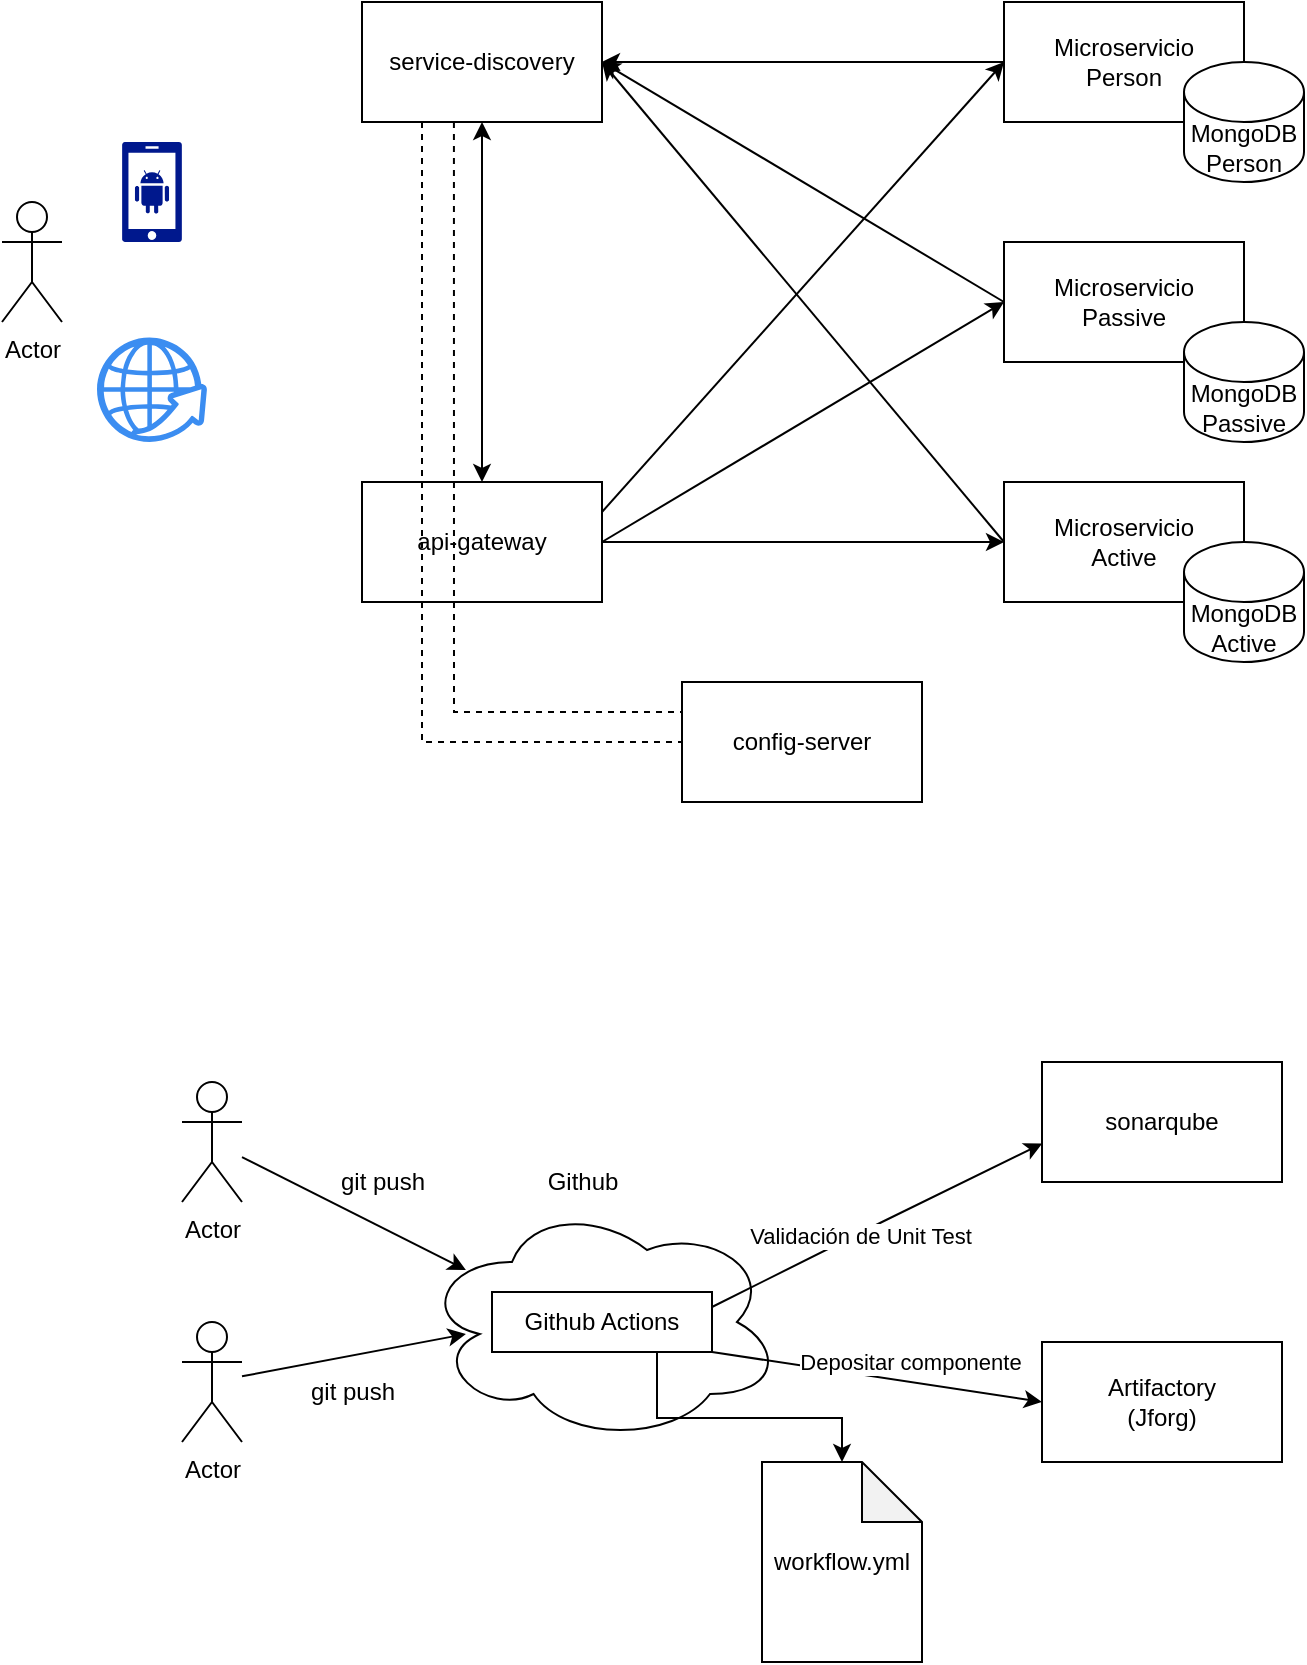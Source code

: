 <mxfile version="20.2.2" type="github">
  <diagram id="ohw8LYgj2lDpm7l70D3n" name="Página-1">
    <mxGraphModel dx="868" dy="482" grid="1" gridSize="10" guides="1" tooltips="1" connect="1" arrows="1" fold="1" page="1" pageScale="1" pageWidth="827" pageHeight="1169" math="0" shadow="0">
      <root>
        <mxCell id="0" />
        <mxCell id="1" parent="0" />
        <mxCell id="Agv2UrrI-BojURcZwNxu-28" value="Microservicio&lt;br&gt;Active" style="rounded=0;whiteSpace=wrap;html=1;" vertex="1" parent="1">
          <mxGeometry x="521" y="330" width="120" height="60" as="geometry" />
        </mxCell>
        <mxCell id="Agv2UrrI-BojURcZwNxu-27" value="Microservicio&lt;br&gt;Passive" style="rounded=0;whiteSpace=wrap;html=1;" vertex="1" parent="1">
          <mxGeometry x="521" y="210" width="120" height="60" as="geometry" />
        </mxCell>
        <mxCell id="Agv2UrrI-BojURcZwNxu-26" value="Microservicio&lt;br&gt;Person" style="rounded=0;whiteSpace=wrap;html=1;" vertex="1" parent="1">
          <mxGeometry x="521" y="90" width="120" height="60" as="geometry" />
        </mxCell>
        <mxCell id="Agv2UrrI-BojURcZwNxu-6" value="" style="ellipse;shape=cloud;whiteSpace=wrap;html=1;" vertex="1" parent="1">
          <mxGeometry x="230" y="690" width="180" height="120" as="geometry" />
        </mxCell>
        <mxCell id="Agv2UrrI-BojURcZwNxu-17" value="" style="endArrow=classic;html=1;rounded=0;exitX=1;exitY=0.25;exitDx=0;exitDy=0;" edge="1" parent="1" source="Agv2UrrI-BojURcZwNxu-9">
          <mxGeometry width="50" height="50" relative="1" as="geometry">
            <mxPoint x="474" y="630" as="sourcePoint" />
            <mxPoint x="540.145" y="660.71" as="targetPoint" />
            <Array as="points">
              <mxPoint x="460" y="700" />
            </Array>
          </mxGeometry>
        </mxCell>
        <mxCell id="Agv2UrrI-BojURcZwNxu-20" value="Validación de Unit Test" style="edgeLabel;html=1;align=center;verticalAlign=middle;resizable=0;points=[];" vertex="1" connectable="0" parent="Agv2UrrI-BojURcZwNxu-17">
          <mxGeometry x="-0.105" relative="1" as="geometry">
            <mxPoint y="1" as="offset" />
          </mxGeometry>
        </mxCell>
        <mxCell id="Agv2UrrI-BojURcZwNxu-1" value="MongoDB&lt;br&gt;Active" style="shape=cylinder3;whiteSpace=wrap;html=1;boundedLbl=1;backgroundOutline=1;size=15;" vertex="1" parent="1">
          <mxGeometry x="611" y="360" width="60" height="60" as="geometry" />
        </mxCell>
        <mxCell id="Agv2UrrI-BojURcZwNxu-2" value="MongoDB&lt;br&gt;Person" style="shape=cylinder3;whiteSpace=wrap;html=1;boundedLbl=1;backgroundOutline=1;size=15;" vertex="1" parent="1">
          <mxGeometry x="611" y="120" width="60" height="60" as="geometry" />
        </mxCell>
        <mxCell id="Agv2UrrI-BojURcZwNxu-3" value="MongoDB&lt;br&gt;Passive" style="shape=cylinder3;whiteSpace=wrap;html=1;boundedLbl=1;backgroundOutline=1;size=15;" vertex="1" parent="1">
          <mxGeometry x="611" y="250" width="60" height="60" as="geometry" />
        </mxCell>
        <mxCell id="Agv2UrrI-BojURcZwNxu-4" value="Actor" style="shape=umlActor;verticalLabelPosition=bottom;verticalAlign=top;html=1;outlineConnect=0;" vertex="1" parent="1">
          <mxGeometry x="110" y="630" width="30" height="60" as="geometry" />
        </mxCell>
        <mxCell id="Agv2UrrI-BojURcZwNxu-5" value="Actor" style="shape=umlActor;verticalLabelPosition=bottom;verticalAlign=top;html=1;outlineConnect=0;" vertex="1" parent="1">
          <mxGeometry x="110" y="750" width="30" height="60" as="geometry" />
        </mxCell>
        <mxCell id="Agv2UrrI-BojURcZwNxu-7" value="sonarqube" style="rounded=0;whiteSpace=wrap;html=1;" vertex="1" parent="1">
          <mxGeometry x="540" y="620" width="120" height="60" as="geometry" />
        </mxCell>
        <mxCell id="Agv2UrrI-BojURcZwNxu-8" value="Artifactory&lt;br&gt;(Jforg)" style="rounded=0;whiteSpace=wrap;html=1;" vertex="1" parent="1">
          <mxGeometry x="540" y="760" width="120" height="60" as="geometry" />
        </mxCell>
        <mxCell id="Agv2UrrI-BojURcZwNxu-23" style="edgeStyle=orthogonalEdgeStyle;rounded=0;orthogonalLoop=1;jettySize=auto;html=1;exitX=0.75;exitY=1;exitDx=0;exitDy=0;" edge="1" parent="1" source="Agv2UrrI-BojURcZwNxu-9" target="Agv2UrrI-BojURcZwNxu-10">
          <mxGeometry relative="1" as="geometry">
            <Array as="points">
              <mxPoint x="348" y="798" />
              <mxPoint x="440" y="798" />
            </Array>
          </mxGeometry>
        </mxCell>
        <mxCell id="Agv2UrrI-BojURcZwNxu-9" value="Github Actions" style="rounded=0;whiteSpace=wrap;html=1;" vertex="1" parent="1">
          <mxGeometry x="265" y="735" width="110" height="30" as="geometry" />
        </mxCell>
        <mxCell id="Agv2UrrI-BojURcZwNxu-10" value="workflow.yml" style="shape=note;whiteSpace=wrap;html=1;backgroundOutline=1;darkOpacity=0.05;" vertex="1" parent="1">
          <mxGeometry x="400" y="820" width="80" height="100" as="geometry" />
        </mxCell>
        <mxCell id="Agv2UrrI-BojURcZwNxu-11" value="Github" style="text;html=1;align=center;verticalAlign=middle;resizable=0;points=[];autosize=1;strokeColor=none;fillColor=none;" vertex="1" parent="1">
          <mxGeometry x="280" y="665" width="60" height="30" as="geometry" />
        </mxCell>
        <mxCell id="Agv2UrrI-BojURcZwNxu-12" value="" style="endArrow=classic;html=1;rounded=0;entryX=0.122;entryY=0.283;entryDx=0;entryDy=0;entryPerimeter=0;" edge="1" parent="1" source="Agv2UrrI-BojURcZwNxu-4" target="Agv2UrrI-BojURcZwNxu-6">
          <mxGeometry width="50" height="50" relative="1" as="geometry">
            <mxPoint x="180" y="685" as="sourcePoint" />
            <mxPoint x="230" y="635" as="targetPoint" />
          </mxGeometry>
        </mxCell>
        <mxCell id="Agv2UrrI-BojURcZwNxu-13" value="" style="endArrow=classic;html=1;rounded=0;entryX=0.122;entryY=0.55;entryDx=0;entryDy=0;entryPerimeter=0;" edge="1" parent="1" source="Agv2UrrI-BojURcZwNxu-5" target="Agv2UrrI-BojURcZwNxu-6">
          <mxGeometry width="50" height="50" relative="1" as="geometry">
            <mxPoint x="160" y="770" as="sourcePoint" />
            <mxPoint x="200" y="730" as="targetPoint" />
          </mxGeometry>
        </mxCell>
        <mxCell id="Agv2UrrI-BojURcZwNxu-14" value="git push" style="text;html=1;align=center;verticalAlign=middle;resizable=0;points=[];autosize=1;strokeColor=none;fillColor=none;" vertex="1" parent="1">
          <mxGeometry x="175" y="665" width="70" height="30" as="geometry" />
        </mxCell>
        <mxCell id="Agv2UrrI-BojURcZwNxu-15" value="git push" style="text;html=1;align=center;verticalAlign=middle;resizable=0;points=[];autosize=1;strokeColor=none;fillColor=none;" vertex="1" parent="1">
          <mxGeometry x="160" y="770" width="70" height="30" as="geometry" />
        </mxCell>
        <mxCell id="Agv2UrrI-BojURcZwNxu-18" value="" style="endArrow=classic;html=1;rounded=0;entryX=0;entryY=0.5;entryDx=0;entryDy=0;exitX=1;exitY=1;exitDx=0;exitDy=0;" edge="1" parent="1" source="Agv2UrrI-BojURcZwNxu-9" target="Agv2UrrI-BojURcZwNxu-8">
          <mxGeometry width="50" height="50" relative="1" as="geometry">
            <mxPoint x="394.91" y="795" as="sourcePoint" />
            <mxPoint x="520" y="790" as="targetPoint" />
          </mxGeometry>
        </mxCell>
        <mxCell id="Agv2UrrI-BojURcZwNxu-19" value="Depositar componente" style="edgeLabel;html=1;align=center;verticalAlign=middle;resizable=0;points=[];rotation=0;" vertex="1" connectable="0" parent="Agv2UrrI-BojURcZwNxu-18">
          <mxGeometry x="-0.129" y="1" relative="1" as="geometry">
            <mxPoint x="27" y="-5" as="offset" />
          </mxGeometry>
        </mxCell>
        <mxCell id="Agv2UrrI-BojURcZwNxu-29" value="service-discovery" style="rounded=0;whiteSpace=wrap;html=1;" vertex="1" parent="1">
          <mxGeometry x="200" y="90" width="120" height="60" as="geometry" />
        </mxCell>
        <mxCell id="Agv2UrrI-BojURcZwNxu-30" value="api-gateway" style="rounded=0;whiteSpace=wrap;html=1;" vertex="1" parent="1">
          <mxGeometry x="200" y="330" width="120" height="60" as="geometry" />
        </mxCell>
        <mxCell id="Agv2UrrI-BojURcZwNxu-34" value="" style="endArrow=classic;html=1;rounded=0;entryX=1;entryY=0.5;entryDx=0;entryDy=0;exitX=0;exitY=0.5;exitDx=0;exitDy=0;" edge="1" parent="1" source="Agv2UrrI-BojURcZwNxu-26" target="Agv2UrrI-BojURcZwNxu-29">
          <mxGeometry width="50" height="50" relative="1" as="geometry">
            <mxPoint x="520.5" y="110" as="sourcePoint" />
            <mxPoint x="319.5" y="110" as="targetPoint" />
          </mxGeometry>
        </mxCell>
        <mxCell id="Agv2UrrI-BojURcZwNxu-35" value="" style="endArrow=classic;html=1;rounded=0;entryX=1;entryY=0.5;entryDx=0;entryDy=0;exitX=0;exitY=0.5;exitDx=0;exitDy=0;" edge="1" parent="1" source="Agv2UrrI-BojURcZwNxu-27" target="Agv2UrrI-BojURcZwNxu-29">
          <mxGeometry width="50" height="50" relative="1" as="geometry">
            <mxPoint x="410" y="240" as="sourcePoint" />
            <mxPoint x="460" y="190" as="targetPoint" />
          </mxGeometry>
        </mxCell>
        <mxCell id="Agv2UrrI-BojURcZwNxu-36" value="" style="endArrow=classic;html=1;rounded=0;entryX=1;entryY=0.5;entryDx=0;entryDy=0;exitX=0;exitY=0.5;exitDx=0;exitDy=0;" edge="1" parent="1" source="Agv2UrrI-BojURcZwNxu-28" target="Agv2UrrI-BojURcZwNxu-29">
          <mxGeometry width="50" height="50" relative="1" as="geometry">
            <mxPoint x="410" y="240" as="sourcePoint" />
            <mxPoint x="460" y="190" as="targetPoint" />
          </mxGeometry>
        </mxCell>
        <mxCell id="Agv2UrrI-BojURcZwNxu-37" value="" style="endArrow=classic;html=1;rounded=0;entryX=0;entryY=0.5;entryDx=0;entryDy=0;exitX=1;exitY=0.25;exitDx=0;exitDy=0;" edge="1" parent="1" source="Agv2UrrI-BojURcZwNxu-30" target="Agv2UrrI-BojURcZwNxu-26">
          <mxGeometry width="50" height="50" relative="1" as="geometry">
            <mxPoint x="390" y="350" as="sourcePoint" />
            <mxPoint x="440" y="300" as="targetPoint" />
          </mxGeometry>
        </mxCell>
        <mxCell id="Agv2UrrI-BojURcZwNxu-39" value="" style="endArrow=classic;html=1;rounded=0;entryX=0;entryY=0.5;entryDx=0;entryDy=0;exitX=1;exitY=0.5;exitDx=0;exitDy=0;" edge="1" parent="1" source="Agv2UrrI-BojURcZwNxu-30" target="Agv2UrrI-BojURcZwNxu-27">
          <mxGeometry width="50" height="50" relative="1" as="geometry">
            <mxPoint x="389" y="360" as="sourcePoint" />
            <mxPoint x="439" y="310" as="targetPoint" />
          </mxGeometry>
        </mxCell>
        <mxCell id="Agv2UrrI-BojURcZwNxu-40" value="" style="endArrow=classic;html=1;rounded=0;entryX=0;entryY=0.5;entryDx=0;entryDy=0;exitX=1;exitY=0.5;exitDx=0;exitDy=0;" edge="1" parent="1" source="Agv2UrrI-BojURcZwNxu-30" target="Agv2UrrI-BojURcZwNxu-28">
          <mxGeometry width="50" height="50" relative="1" as="geometry">
            <mxPoint x="389" y="380" as="sourcePoint" />
            <mxPoint x="439" y="330" as="targetPoint" />
          </mxGeometry>
        </mxCell>
        <mxCell id="Agv2UrrI-BojURcZwNxu-41" value="" style="endArrow=classic;startArrow=classic;html=1;rounded=0;exitX=0.5;exitY=0;exitDx=0;exitDy=0;" edge="1" parent="1" source="Agv2UrrI-BojURcZwNxu-30" target="Agv2UrrI-BojURcZwNxu-29">
          <mxGeometry width="50" height="50" relative="1" as="geometry">
            <mxPoint x="320" y="330" as="sourcePoint" />
            <mxPoint x="370" y="280" as="targetPoint" />
          </mxGeometry>
        </mxCell>
        <mxCell id="Agv2UrrI-BojURcZwNxu-42" value="config-server" style="rounded=0;whiteSpace=wrap;html=1;" vertex="1" parent="1">
          <mxGeometry x="360" y="430" width="120" height="60" as="geometry" />
        </mxCell>
        <mxCell id="Agv2UrrI-BojURcZwNxu-43" value="Actor" style="shape=umlActor;verticalLabelPosition=bottom;verticalAlign=top;html=1;" vertex="1" parent="1">
          <mxGeometry x="20" y="190" width="30" height="60" as="geometry" />
        </mxCell>
        <mxCell id="Agv2UrrI-BojURcZwNxu-46" value="" style="sketch=0;aspect=fixed;pointerEvents=1;shadow=0;dashed=0;html=1;strokeColor=none;labelPosition=center;verticalLabelPosition=bottom;verticalAlign=top;align=center;fillColor=#00188D;shape=mxgraph.mscae.enterprise.android_phone" vertex="1" parent="1">
          <mxGeometry x="80" y="160" width="30" height="50" as="geometry" />
        </mxCell>
        <mxCell id="Agv2UrrI-BojURcZwNxu-47" value="" style="sketch=0;html=1;aspect=fixed;strokeColor=none;shadow=0;align=center;verticalAlign=top;fillColor=#3B8DF1;shape=mxgraph.gcp2.globe_world" vertex="1" parent="1">
          <mxGeometry x="67.5" y="257.75" width="55" height="52.25" as="geometry" />
        </mxCell>
        <mxCell id="Agv2UrrI-BojURcZwNxu-49" value="" style="endArrow=none;dashed=1;html=1;rounded=0;entryX=0;entryY=0.25;entryDx=0;entryDy=0;exitX=0.383;exitY=1;exitDx=0;exitDy=0;exitPerimeter=0;edgeStyle=orthogonalEdgeStyle;" edge="1" parent="1" source="Agv2UrrI-BojURcZwNxu-29" target="Agv2UrrI-BojURcZwNxu-42">
          <mxGeometry width="50" height="50" relative="1" as="geometry">
            <mxPoint x="260" y="160" as="sourcePoint" />
            <mxPoint x="320" y="390" as="targetPoint" />
          </mxGeometry>
        </mxCell>
        <mxCell id="Agv2UrrI-BojURcZwNxu-53" value="" style="endArrow=none;dashed=1;html=1;rounded=0;entryX=0;entryY=0.5;entryDx=0;entryDy=0;exitX=0.25;exitY=1;exitDx=0;exitDy=0;edgeStyle=orthogonalEdgeStyle;" edge="1" parent="1" source="Agv2UrrI-BojURcZwNxu-29" target="Agv2UrrI-BojURcZwNxu-42">
          <mxGeometry width="50" height="50" relative="1" as="geometry">
            <mxPoint x="260" y="485" as="sourcePoint" />
            <mxPoint x="310" y="435" as="targetPoint" />
          </mxGeometry>
        </mxCell>
      </root>
    </mxGraphModel>
  </diagram>
</mxfile>

